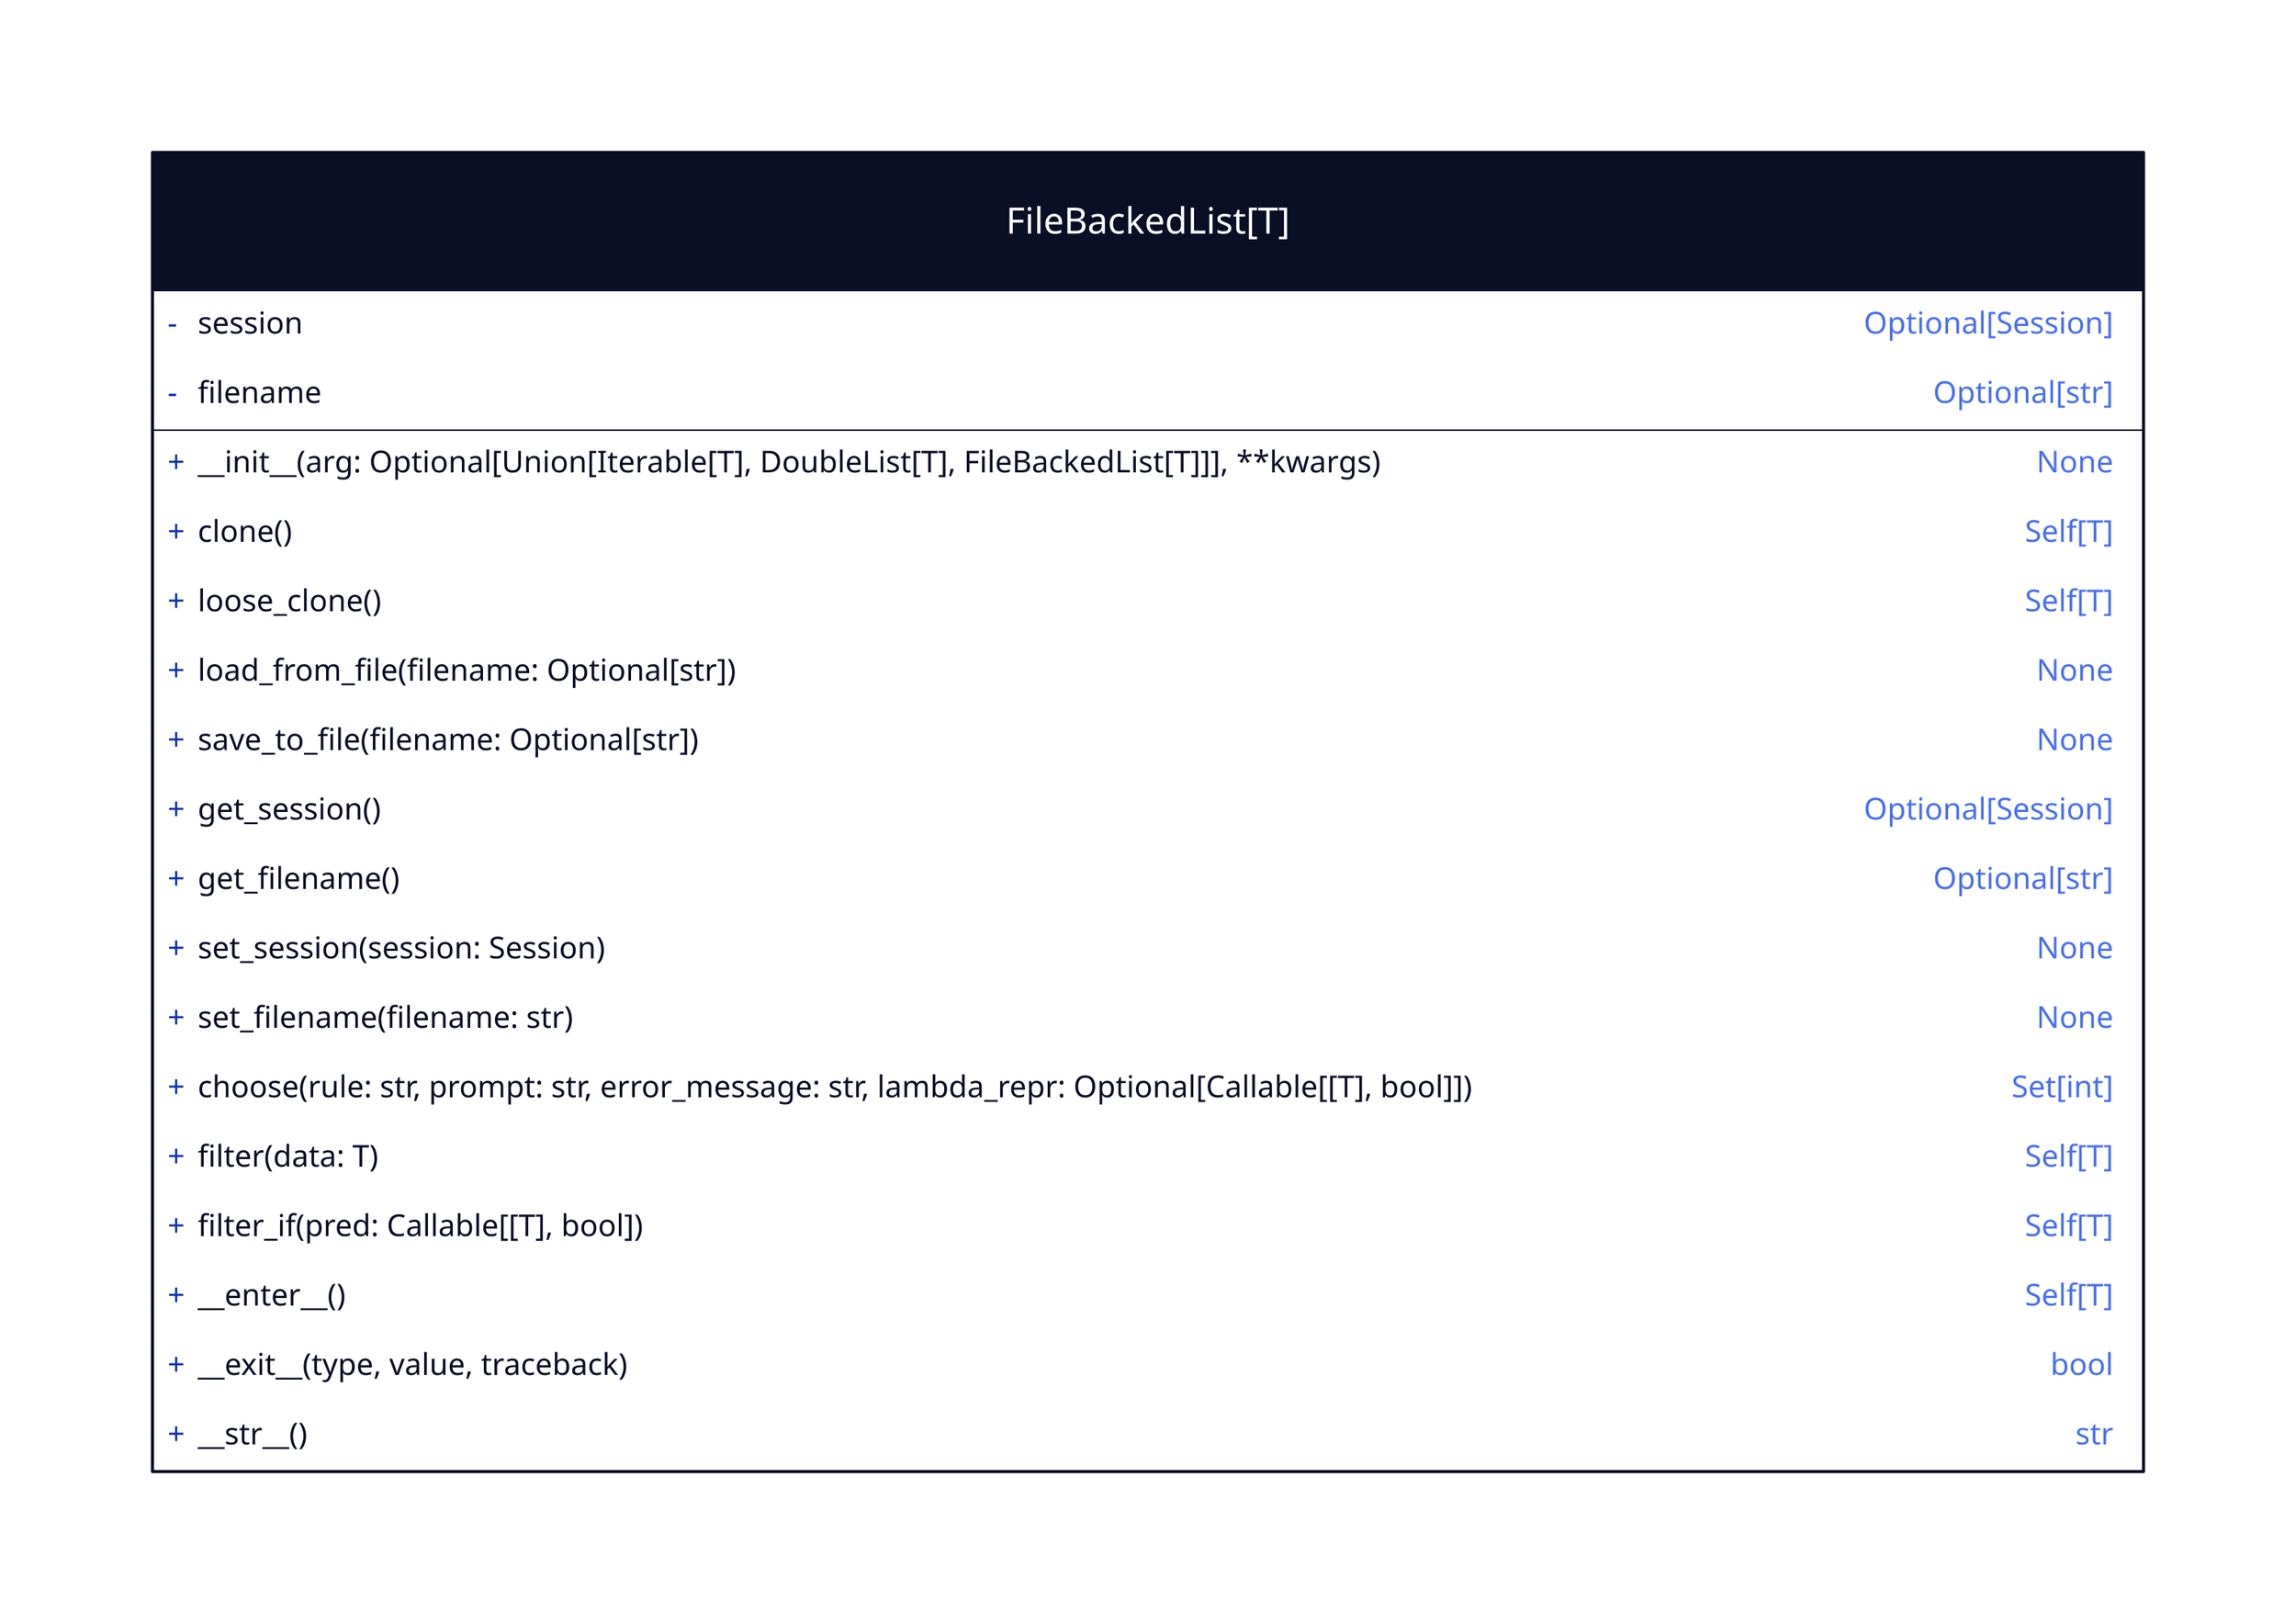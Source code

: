 FileBackedList\[T\]: {
  shape: class

  -session: Optional\[Session\]
  -filename: Optional\[str\]

  +__init__(arg\: Optional\[Union\[Iterable\[T\], DoubleList\[T\], FileBackedList\[T\]\]\], \*\*kwargs): None
  +clone(): Self\[T\]
  +loose_clone(): Self\[T\]

  +load_from_file(filename\: Optional\[str\]): None
  +save_to_file(filename\: Optional\[str\]): None

  +get_session(): Optional\[Session\]
  +get_filename(): Optional\[str\]

  +set_session(session\: Session): None
  +set_filename(filename\: str): None

  +choose(rule\: str, prompt\: str, error_message\: str, lambda_repr\: Optional\[Callable\[\[T\], bool\]\]): Set\[int\]

  +filter(data\: T): Self\[T\]
  +filter_if(pred\: Callable\[\[T\], bool\]): Self\[T\]

  +__enter__(): Self\[T\]
  +__exit__(type, value, traceback): bool
  +__str__(): str
}